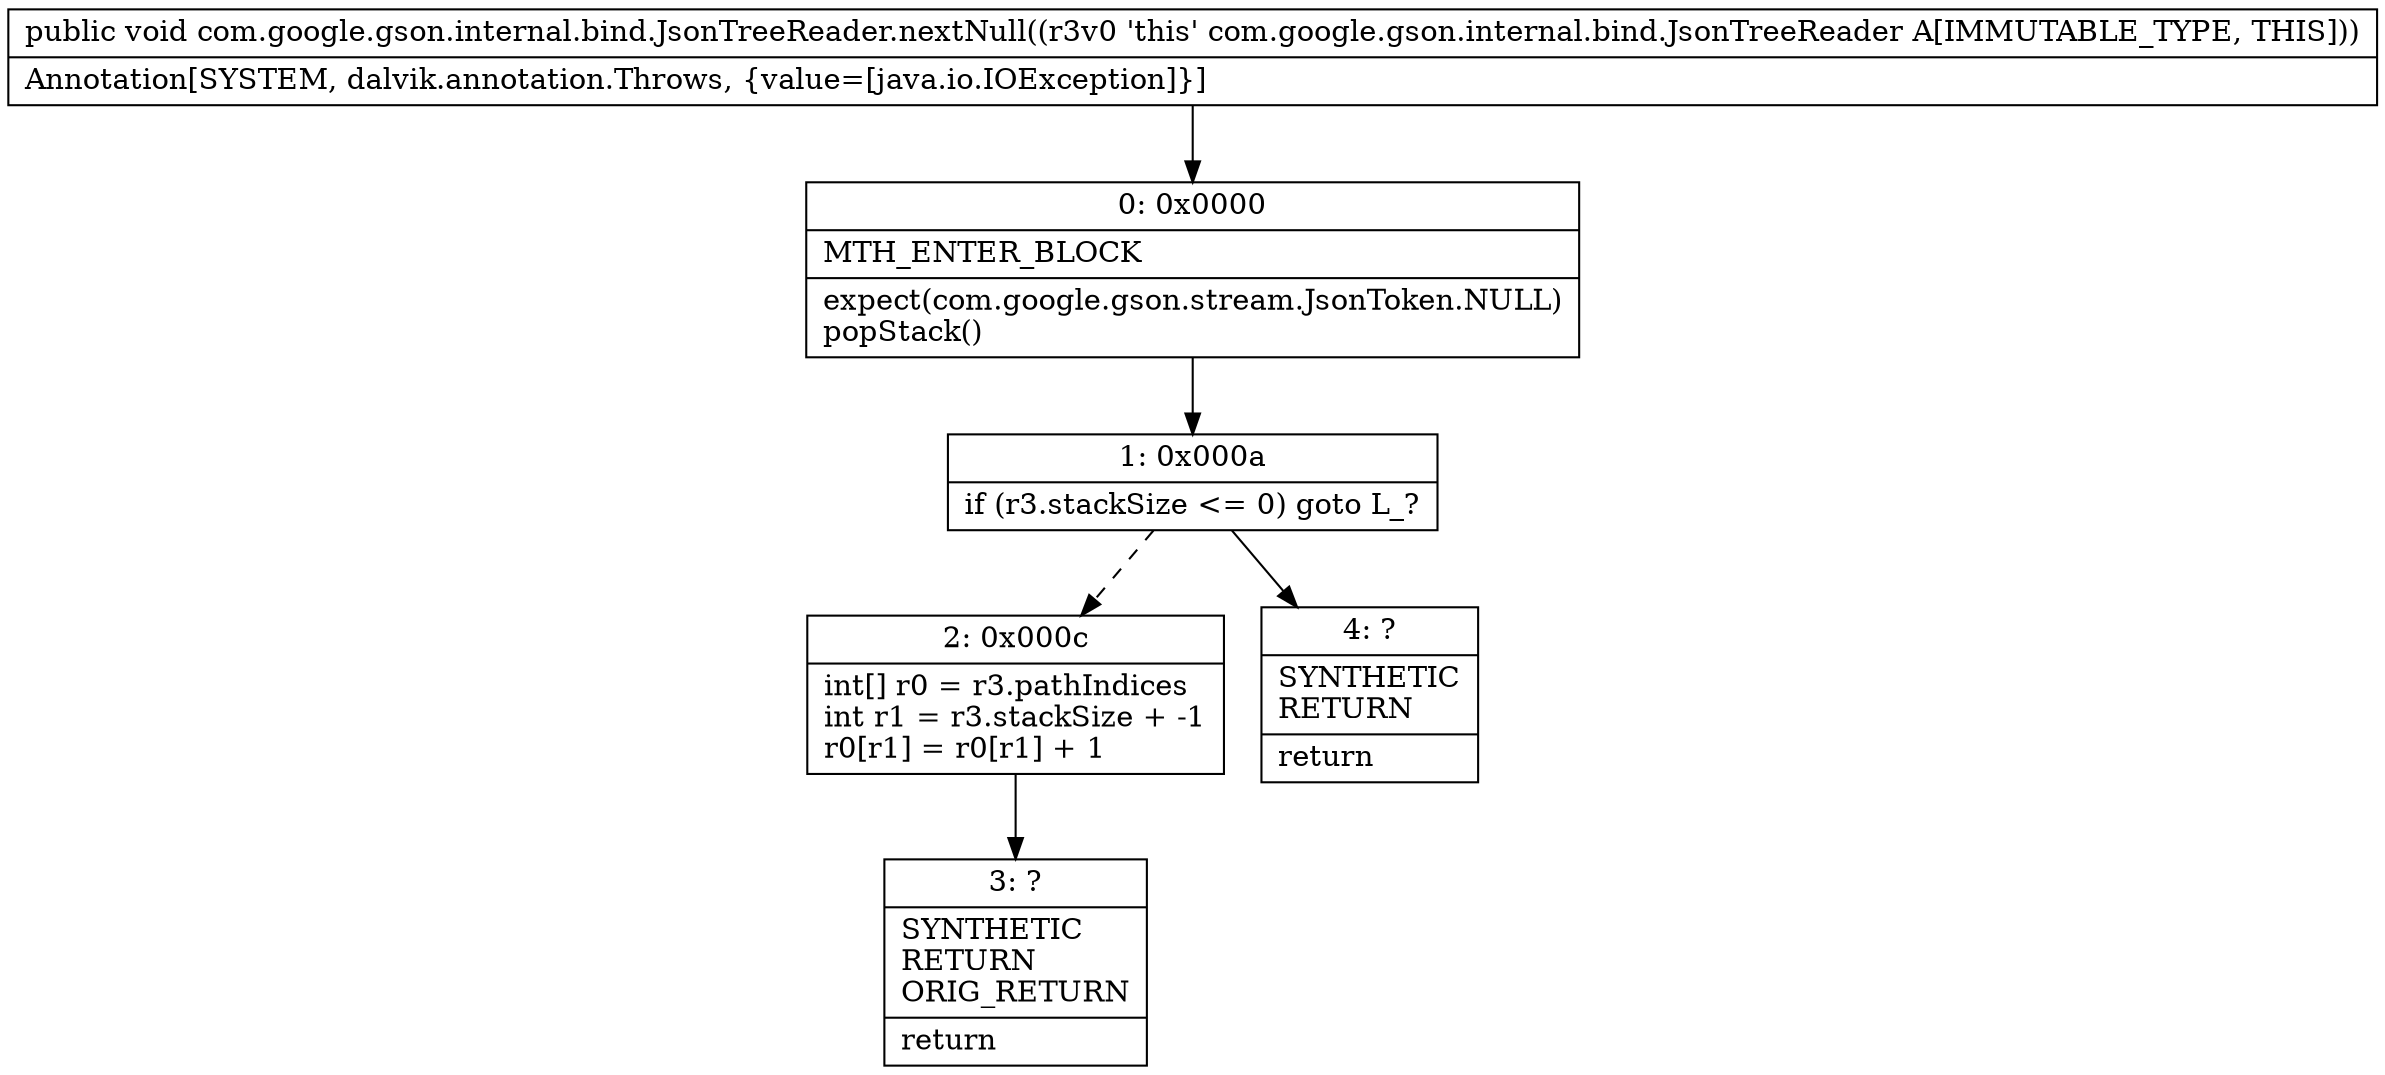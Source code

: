 digraph "CFG forcom.google.gson.internal.bind.JsonTreeReader.nextNull()V" {
Node_0 [shape=record,label="{0\:\ 0x0000|MTH_ENTER_BLOCK\l|expect(com.google.gson.stream.JsonToken.NULL)\lpopStack()\l}"];
Node_1 [shape=record,label="{1\:\ 0x000a|if (r3.stackSize \<= 0) goto L_?\l}"];
Node_2 [shape=record,label="{2\:\ 0x000c|int[] r0 = r3.pathIndices\lint r1 = r3.stackSize + \-1\lr0[r1] = r0[r1] + 1\l}"];
Node_3 [shape=record,label="{3\:\ ?|SYNTHETIC\lRETURN\lORIG_RETURN\l|return\l}"];
Node_4 [shape=record,label="{4\:\ ?|SYNTHETIC\lRETURN\l|return\l}"];
MethodNode[shape=record,label="{public void com.google.gson.internal.bind.JsonTreeReader.nextNull((r3v0 'this' com.google.gson.internal.bind.JsonTreeReader A[IMMUTABLE_TYPE, THIS]))  | Annotation[SYSTEM, dalvik.annotation.Throws, \{value=[java.io.IOException]\}]\l}"];
MethodNode -> Node_0;
Node_0 -> Node_1;
Node_1 -> Node_2[style=dashed];
Node_1 -> Node_4;
Node_2 -> Node_3;
}

